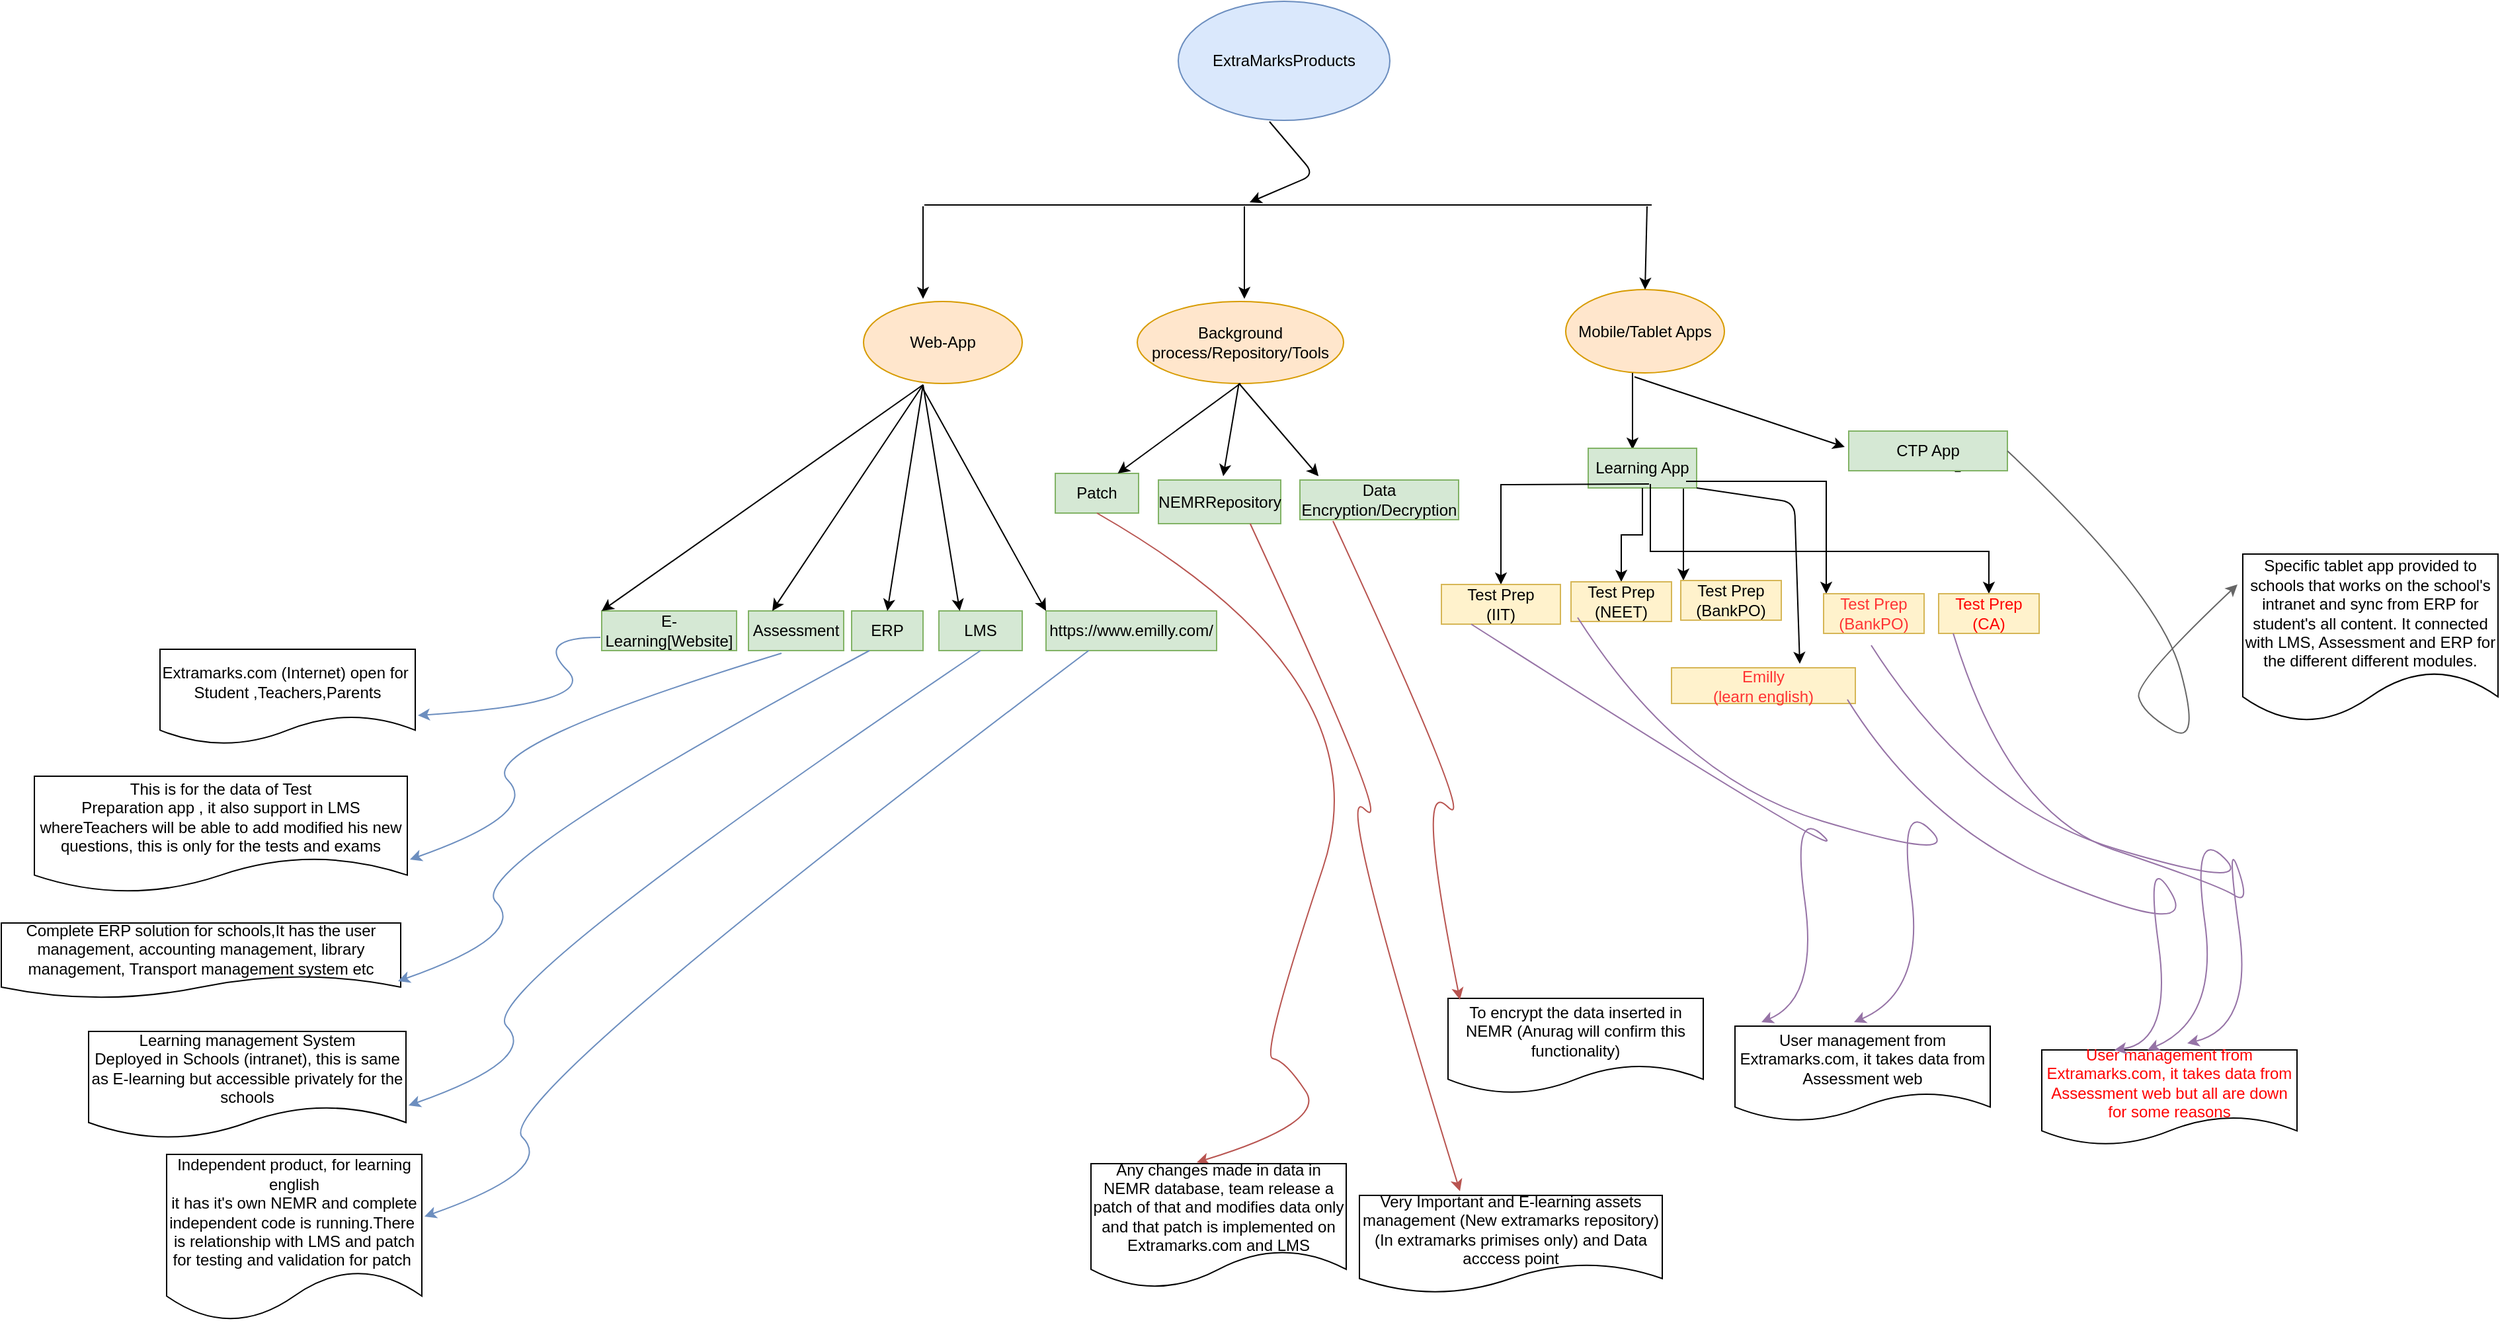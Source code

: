 <mxfile version="13.3.2" type="github"><diagram id="BCbc3mF4ZoidxvFzRcBq" name="Page-1"><mxGraphModel dx="2646" dy="1665" grid="1" gridSize="1" guides="1" tooltips="1" connect="1" arrows="1" fold="1" page="1" pageScale="1" pageWidth="850" pageHeight="1100" math="0" shadow="0"><root><mxCell id="0"/><mxCell id="1" parent="0"/><mxCell id="Dzuqvc5U4LRDvg6_g3HF-1" value="ExtraMarksProducts" style="ellipse;whiteSpace=wrap;html=1;fillColor=#dae8fc;strokeColor=#6c8ebf;" vertex="1" parent="1"><mxGeometry x="11" y="-10" width="160" height="90" as="geometry"/></mxCell><mxCell id="Dzuqvc5U4LRDvg6_g3HF-10" value="" style="endArrow=none;html=1;" edge="1" parent="1"><mxGeometry width="50" height="50" relative="1" as="geometry"><mxPoint x="-181" y="144" as="sourcePoint"/><mxPoint x="369" y="144" as="targetPoint"/><Array as="points"/></mxGeometry></mxCell><mxCell id="Dzuqvc5U4LRDvg6_g3HF-12" value="Web-App" style="ellipse;whiteSpace=wrap;html=1;fillColor=#ffe6cc;strokeColor=#d79b00;" vertex="1" parent="1"><mxGeometry x="-227" y="217" width="120" height="62" as="geometry"/></mxCell><mxCell id="Dzuqvc5U4LRDvg6_g3HF-14" value="" style="endArrow=classic;html=1;" edge="1" parent="1"><mxGeometry width="50" height="50" relative="1" as="geometry"><mxPoint x="16" y="312" as="sourcePoint"/><mxPoint x="16" y="312" as="targetPoint"/></mxGeometry></mxCell><mxCell id="Dzuqvc5U4LRDvg6_g3HF-17" value="" style="endArrow=classic;html=1;" edge="1" parent="1"><mxGeometry width="50" height="50" relative="1" as="geometry"><mxPoint x="-182" y="145" as="sourcePoint"/><mxPoint x="-182" y="215" as="targetPoint"/><Array as="points"/></mxGeometry></mxCell><mxCell id="Dzuqvc5U4LRDvg6_g3HF-23" value="Mobile/Tablet Apps" style="ellipse;whiteSpace=wrap;html=1;fillColor=#ffe6cc;strokeColor=#d79b00;" vertex="1" parent="1"><mxGeometry x="304" y="208" width="120" height="63" as="geometry"/></mxCell><mxCell id="Dzuqvc5U4LRDvg6_g3HF-24" value="" style="endArrow=classic;html=1;entryX=0.5;entryY=0;entryDx=0;entryDy=0;" edge="1" parent="1" target="Dzuqvc5U4LRDvg6_g3HF-23"><mxGeometry width="50" height="50" relative="1" as="geometry"><mxPoint x="365.5" y="145" as="sourcePoint"/><mxPoint x="362.5" y="208" as="targetPoint"/><Array as="points"/></mxGeometry></mxCell><mxCell id="Dzuqvc5U4LRDvg6_g3HF-25" value="" style="endArrow=classic;html=1;" edge="1" parent="1"><mxGeometry width="50" height="50" relative="1" as="geometry"><mxPoint x="354.5" y="271" as="sourcePoint"/><mxPoint x="354.5" y="329" as="targetPoint"/><Array as="points"><mxPoint x="354.5" y="271"/></Array></mxGeometry></mxCell><mxCell id="Dzuqvc5U4LRDvg6_g3HF-84" value="z" style="edgeStyle=orthogonalEdgeStyle;rounded=0;orthogonalLoop=1;jettySize=auto;html=1;exitX=0.25;exitY=0;exitDx=0;exitDy=0;" edge="1" parent="1"><mxGeometry relative="1" as="geometry"><mxPoint x="600" y="323" as="targetPoint"/><mxPoint x="619" y="342" as="sourcePoint"/></mxGeometry></mxCell><mxCell id="Dzuqvc5U4LRDvg6_g3HF-36" value="CTP App" style="rounded=0;whiteSpace=wrap;html=1;fillColor=#d5e8d4;strokeColor=#82b366;" vertex="1" parent="1"><mxGeometry x="518" y="315" width="120" height="30" as="geometry"/></mxCell><mxCell id="Dzuqvc5U4LRDvg6_g3HF-37" value="https://www.emilly.com/" style="rounded=0;whiteSpace=wrap;html=1;fillColor=#d5e8d4;strokeColor=#82b366;" vertex="1" parent="1"><mxGeometry x="-89" y="451" width="129" height="30" as="geometry"/></mxCell><mxCell id="Dzuqvc5U4LRDvg6_g3HF-38" value="ERP" style="rounded=0;whiteSpace=wrap;html=1;fillColor=#d5e8d4;strokeColor=#82b366;" vertex="1" parent="1"><mxGeometry x="-236" y="451" width="54" height="30" as="geometry"/></mxCell><mxCell id="Dzuqvc5U4LRDvg6_g3HF-39" value="Assessment" style="rounded=0;whiteSpace=wrap;html=1;fillColor=#d5e8d4;strokeColor=#82b366;" vertex="1" parent="1"><mxGeometry x="-314" y="451" width="72" height="30" as="geometry"/></mxCell><mxCell id="Dzuqvc5U4LRDvg6_g3HF-40" value="E-Learning[Website]" style="rounded=0;whiteSpace=wrap;html=1;fillColor=#d5e8d4;strokeColor=#82b366;" vertex="1" parent="1"><mxGeometry x="-425" y="451" width="102" height="30" as="geometry"/></mxCell><mxCell id="Dzuqvc5U4LRDvg6_g3HF-41" value="LMS" style="rounded=0;whiteSpace=wrap;html=1;fillColor=#d5e8d4;strokeColor=#82b366;" vertex="1" parent="1"><mxGeometry x="-170" y="451" width="63" height="30" as="geometry"/></mxCell><mxCell id="Dzuqvc5U4LRDvg6_g3HF-90" value="" style="edgeStyle=orthogonalEdgeStyle;rounded=0;orthogonalLoop=1;jettySize=auto;html=1;" edge="1" parent="1" target="Dzuqvc5U4LRDvg6_g3HF-89"><mxGeometry relative="1" as="geometry"><mxPoint x="367" y="354" as="sourcePoint"/><Array as="points"><mxPoint x="393" y="405"/><mxPoint x="393" y="405"/></Array></mxGeometry></mxCell><mxCell id="Dzuqvc5U4LRDvg6_g3HF-42" value="Learning App" style="rounded=0;whiteSpace=wrap;html=1;fillColor=#d5e8d4;strokeColor=#82b366;" vertex="1" parent="1"><mxGeometry x="321" y="328" width="82" height="30" as="geometry"/></mxCell><mxCell id="Dzuqvc5U4LRDvg6_g3HF-89" value="Test Prep&lt;br&gt;(BankPO)" style="rounded=0;whiteSpace=wrap;html=1;fillColor=#fff2cc;strokeColor=#d6b656;" vertex="1" parent="1"><mxGeometry x="391" y="428" width="76" height="30" as="geometry"/></mxCell><mxCell id="Dzuqvc5U4LRDvg6_g3HF-45" value="Background process/Repository/Tools" style="ellipse;whiteSpace=wrap;html=1;fillColor=#ffe6cc;strokeColor=#d79b00;" vertex="1" parent="1"><mxGeometry x="-20" y="217" width="156" height="62" as="geometry"/></mxCell><mxCell id="Dzuqvc5U4LRDvg6_g3HF-46" value="" style="endArrow=classic;html=1;" edge="1" parent="1"><mxGeometry width="50" height="50" relative="1" as="geometry"><mxPoint x="61" y="145" as="sourcePoint"/><mxPoint x="61" y="215" as="targetPoint"/><Array as="points"/></mxGeometry></mxCell><mxCell id="Dzuqvc5U4LRDvg6_g3HF-56" value="Data Encryption/Decryption" style="rounded=0;whiteSpace=wrap;html=1;fillColor=#d5e8d4;strokeColor=#82b366;" vertex="1" parent="1"><mxGeometry x="103" y="352" width="120" height="30" as="geometry"/></mxCell><mxCell id="Dzuqvc5U4LRDvg6_g3HF-57" value="NEMRRepository" style="rounded=0;whiteSpace=wrap;html=1;fillColor=#d5e8d4;strokeColor=#82b366;" vertex="1" parent="1"><mxGeometry x="-4" y="352" width="92.5" height="33" as="geometry"/></mxCell><mxCell id="Dzuqvc5U4LRDvg6_g3HF-58" value="Patch" style="rounded=0;whiteSpace=wrap;html=1;fillColor=#d5e8d4;strokeColor=#82b366;" vertex="1" parent="1"><mxGeometry x="-82" y="347" width="63" height="30" as="geometry"/></mxCell><mxCell id="Dzuqvc5U4LRDvg6_g3HF-68" value="" style="endArrow=classic;html=1;entryX=0;entryY=0;entryDx=0;entryDy=0;" edge="1" parent="1" target="Dzuqvc5U4LRDvg6_g3HF-40"><mxGeometry width="50" height="50" relative="1" as="geometry"><mxPoint x="-182" y="280" as="sourcePoint"/><mxPoint x="-191" y="373" as="targetPoint"/></mxGeometry></mxCell><mxCell id="Dzuqvc5U4LRDvg6_g3HF-74" value="" style="endArrow=classic;html=1;entryX=0.25;entryY=0;entryDx=0;entryDy=0;" edge="1" parent="1" target="Dzuqvc5U4LRDvg6_g3HF-39"><mxGeometry width="50" height="50" relative="1" as="geometry"><mxPoint x="-182" y="280" as="sourcePoint"/><mxPoint x="-170" y="370" as="targetPoint"/></mxGeometry></mxCell><mxCell id="Dzuqvc5U4LRDvg6_g3HF-75" value="" style="endArrow=classic;html=1;entryX=0.5;entryY=0;entryDx=0;entryDy=0;" edge="1" parent="1" target="Dzuqvc5U4LRDvg6_g3HF-38"><mxGeometry width="50" height="50" relative="1" as="geometry"><mxPoint x="-182" y="280" as="sourcePoint"/><mxPoint x="-134" y="334" as="targetPoint"/></mxGeometry></mxCell><mxCell id="Dzuqvc5U4LRDvg6_g3HF-76" value="" style="endArrow=classic;html=1;entryX=0.25;entryY=0;entryDx=0;entryDy=0;" edge="1" parent="1" target="Dzuqvc5U4LRDvg6_g3HF-41"><mxGeometry width="50" height="50" relative="1" as="geometry"><mxPoint x="-182" y="280" as="sourcePoint"/><mxPoint x="-146" y="442" as="targetPoint"/></mxGeometry></mxCell><mxCell id="Dzuqvc5U4LRDvg6_g3HF-77" value="" style="endArrow=classic;html=1;entryX=0;entryY=0;entryDx=0;entryDy=0;" edge="1" parent="1" target="Dzuqvc5U4LRDvg6_g3HF-37"><mxGeometry width="50" height="50" relative="1" as="geometry"><mxPoint x="-182" y="283" as="sourcePoint"/><mxPoint x="-128" y="424" as="targetPoint"/></mxGeometry></mxCell><mxCell id="Dzuqvc5U4LRDvg6_g3HF-78" value="" style="endArrow=classic;html=1;exitX=0.5;exitY=1;exitDx=0;exitDy=0;entryX=0.75;entryY=0;entryDx=0;entryDy=0;" edge="1" parent="1" source="Dzuqvc5U4LRDvg6_g3HF-45" target="Dzuqvc5U4LRDvg6_g3HF-58"><mxGeometry width="50" height="50" relative="1" as="geometry"><mxPoint x="-9" y="303" as="sourcePoint"/><mxPoint x="-9" y="352" as="targetPoint"/></mxGeometry></mxCell><mxCell id="Dzuqvc5U4LRDvg6_g3HF-82" value="" style="endArrow=classic;html=1;exitX=0;exitY=1;exitDx=0;exitDy=0;" edge="1" parent="1"><mxGeometry width="50" height="50" relative="1" as="geometry"><mxPoint x="56.846" y="279.0" as="sourcePoint"/><mxPoint x="45" y="349.08" as="targetPoint"/></mxGeometry></mxCell><mxCell id="Dzuqvc5U4LRDvg6_g3HF-83" value="" style="endArrow=classic;html=1;" edge="1" parent="1"><mxGeometry width="50" height="50" relative="1" as="geometry"><mxPoint x="56.93" y="279" as="sourcePoint"/><mxPoint x="117.08" y="349.08" as="targetPoint"/></mxGeometry></mxCell><mxCell id="Dzuqvc5U4LRDvg6_g3HF-85" style="edgeStyle=orthogonalEdgeStyle;rounded=0;orthogonalLoop=1;jettySize=auto;html=1;exitX=0.5;exitY=1;exitDx=0;exitDy=0;" edge="1" parent="1" source="Dzuqvc5U4LRDvg6_g3HF-1" target="Dzuqvc5U4LRDvg6_g3HF-1"><mxGeometry relative="1" as="geometry"/></mxCell><mxCell id="Dzuqvc5U4LRDvg6_g3HF-93" value="" style="edgeStyle=orthogonalEdgeStyle;rounded=0;orthogonalLoop=1;jettySize=auto;html=1;exitX=0.5;exitY=1;exitDx=0;exitDy=0;" edge="1" parent="1" target="Dzuqvc5U4LRDvg6_g3HF-94" source="Dzuqvc5U4LRDvg6_g3HF-42"><mxGeometry relative="1" as="geometry"><mxPoint x="369" y="355" as="sourcePoint"/></mxGeometry></mxCell><mxCell id="Dzuqvc5U4LRDvg6_g3HF-97" style="edgeStyle=orthogonalEdgeStyle;rounded=0;orthogonalLoop=1;jettySize=auto;html=1;exitX=0.5;exitY=0;exitDx=0;exitDy=0;" edge="1" parent="1" source="Dzuqvc5U4LRDvg6_g3HF-94"><mxGeometry relative="1" as="geometry"><mxPoint x="354" y="453" as="targetPoint"/></mxGeometry></mxCell><mxCell id="Dzuqvc5U4LRDvg6_g3HF-94" value="Test Prep&lt;br&gt;(NEET)" style="rounded=0;whiteSpace=wrap;html=1;fillColor=#fff2cc;strokeColor=#d6b656;" vertex="1" parent="1"><mxGeometry x="308" y="429" width="76" height="30" as="geometry"/></mxCell><mxCell id="Dzuqvc5U4LRDvg6_g3HF-95" value="" style="edgeStyle=orthogonalEdgeStyle;rounded=0;orthogonalLoop=1;jettySize=auto;html=1;" edge="1" parent="1" target="Dzuqvc5U4LRDvg6_g3HF-96"><mxGeometry relative="1" as="geometry"><mxPoint x="367" y="355" as="sourcePoint"/></mxGeometry></mxCell><mxCell id="Dzuqvc5U4LRDvg6_g3HF-96" value="Test Prep&lt;br&gt;(IIT)" style="rounded=0;whiteSpace=wrap;html=1;fillColor=#fff2cc;strokeColor=#d6b656;" vertex="1" parent="1"><mxGeometry x="210" y="431" width="90" height="30" as="geometry"/></mxCell><mxCell id="Dzuqvc5U4LRDvg6_g3HF-101" value="" style="edgeStyle=orthogonalEdgeStyle;rounded=0;orthogonalLoop=1;jettySize=auto;html=1;" edge="1" parent="1" target="Dzuqvc5U4LRDvg6_g3HF-102"><mxGeometry relative="1" as="geometry"><mxPoint x="368" y="355" as="sourcePoint"/><Array as="points"><mxPoint x="394" y="406"/><mxPoint x="394" y="406"/></Array></mxGeometry></mxCell><mxCell id="Dzuqvc5U4LRDvg6_g3HF-102" value="&lt;font color=&quot;#ff0000&quot;&gt;Test Prep&lt;br&gt;(CA)&lt;/font&gt;" style="rounded=0;whiteSpace=wrap;html=1;fillColor=#fff2cc;strokeColor=#d6b656;" vertex="1" parent="1"><mxGeometry x="586" y="438" width="76" height="30" as="geometry"/></mxCell><mxCell id="Dzuqvc5U4LRDvg6_g3HF-103" value="" style="edgeStyle=orthogonalEdgeStyle;rounded=0;orthogonalLoop=1;jettySize=auto;html=1;" edge="1" parent="1" target="Dzuqvc5U4LRDvg6_g3HF-104"><mxGeometry relative="1" as="geometry"><mxPoint x="395" y="353" as="sourcePoint"/><Array as="points"><mxPoint x="501" y="415"/><mxPoint x="501" y="415"/></Array></mxGeometry></mxCell><mxCell id="Dzuqvc5U4LRDvg6_g3HF-104" value="&lt;font color=&quot;#ff3333&quot;&gt;Test Prep&lt;br&gt;(BankPO)&lt;/font&gt;" style="rounded=0;whiteSpace=wrap;html=1;fillColor=#fff2cc;strokeColor=#d6b656;" vertex="1" parent="1"><mxGeometry x="499" y="438" width="76" height="30" as="geometry"/></mxCell><mxCell id="Dzuqvc5U4LRDvg6_g3HF-106" value="" style="endArrow=classic;html=1;" edge="1" parent="1"><mxGeometry width="50" height="50" relative="1" as="geometry"><mxPoint x="356" y="274" as="sourcePoint"/><mxPoint x="515" y="327" as="targetPoint"/></mxGeometry></mxCell><mxCell id="Dzuqvc5U4LRDvg6_g3HF-108" value="&lt;font color=&quot;#ff3333&quot;&gt;Emilly&lt;br&gt;(learn english)&lt;/font&gt;" style="rounded=0;whiteSpace=wrap;html=1;fillColor=#fff2cc;strokeColor=#d6b656;" vertex="1" parent="1"><mxGeometry x="384" y="494" width="139" height="27" as="geometry"/></mxCell><mxCell id="Dzuqvc5U4LRDvg6_g3HF-109" value="" style="endArrow=classic;html=1;exitX=1;exitY=1;exitDx=0;exitDy=0;" edge="1" parent="1" source="Dzuqvc5U4LRDvg6_g3HF-42"><mxGeometry width="50" height="50" relative="1" as="geometry"><mxPoint x="397" y="363" as="sourcePoint"/><mxPoint x="481" y="491" as="targetPoint"/><Array as="points"><mxPoint x="477" y="369"/></Array></mxGeometry></mxCell><mxCell id="Dzuqvc5U4LRDvg6_g3HF-110" value="Extramarks.com (Internet) open for&amp;nbsp;&lt;br&gt;Student ,Teachers,Parents" style="shape=document;whiteSpace=wrap;html=1;boundedLbl=1;" vertex="1" parent="1"><mxGeometry x="-759" y="480" width="193" height="72" as="geometry"/></mxCell><mxCell id="Dzuqvc5U4LRDvg6_g3HF-113" value="" style="curved=1;endArrow=classic;html=1;fillColor=#dae8fc;strokeColor=#6c8ebf;" edge="1" parent="1"><mxGeometry width="50" height="50" relative="1" as="geometry"><mxPoint x="-426" y="471" as="sourcePoint"/><mxPoint x="-564" y="530" as="targetPoint"/><Array as="points"><mxPoint x="-476" y="471"/><mxPoint x="-426" y="521"/></Array></mxGeometry></mxCell><mxCell id="Dzuqvc5U4LRDvg6_g3HF-114" value="This is for the data of Test &lt;br&gt;Preparation app , it also support in LMS whereTeachers will be able to add modified his new questions, this is only for the tests and exams" style="shape=document;whiteSpace=wrap;html=1;boundedLbl=1;" vertex="1" parent="1"><mxGeometry x="-854" y="576" width="282" height="88" as="geometry"/></mxCell><mxCell id="Dzuqvc5U4LRDvg6_g3HF-115" value="" style="curved=1;endArrow=classic;html=1;exitX=0.347;exitY=1.067;exitDx=0;exitDy=0;exitPerimeter=0;fillColor=#dae8fc;strokeColor=#6c8ebf;" edge="1" parent="1" source="Dzuqvc5U4LRDvg6_g3HF-39"><mxGeometry width="50" height="50" relative="1" as="geometry"><mxPoint x="-276" y="486" as="sourcePoint"/><mxPoint x="-570" y="639" as="targetPoint"/><Array as="points"><mxPoint x="-521" y="554"/><mxPoint x="-471" y="604"/></Array></mxGeometry></mxCell><mxCell id="Dzuqvc5U4LRDvg6_g3HF-116" value="Complete ERP solution for schools,It has the user management, accounting management, library management, Transport management system etc" style="shape=document;whiteSpace=wrap;html=1;boundedLbl=1;" vertex="1" parent="1"><mxGeometry x="-879" y="687" width="302" height="57" as="geometry"/></mxCell><mxCell id="Dzuqvc5U4LRDvg6_g3HF-117" value="" style="curved=1;endArrow=classic;html=1;exitX=0.25;exitY=1;exitDx=0;exitDy=0;fillColor=#dae8fc;strokeColor=#6c8ebf;" edge="1" parent="1" source="Dzuqvc5U4LRDvg6_g3HF-38"><mxGeometry width="50" height="50" relative="1" as="geometry"><mxPoint x="-480" y="646" as="sourcePoint"/><mxPoint x="-579" y="731" as="targetPoint"/><Array as="points"><mxPoint x="-530" y="646"/><mxPoint x="-480" y="696"/></Array></mxGeometry></mxCell><mxCell id="Dzuqvc5U4LRDvg6_g3HF-118" value="Learning management System&lt;br&gt;Deployed in Schools (intranet), this is same as E-learning but accessible privately for the schools" style="shape=document;whiteSpace=wrap;html=1;boundedLbl=1;" vertex="1" parent="1"><mxGeometry x="-813" y="769" width="240" height="81" as="geometry"/></mxCell><mxCell id="Dzuqvc5U4LRDvg6_g3HF-119" value="" style="curved=1;endArrow=classic;html=1;exitX=0.5;exitY=1;exitDx=0;exitDy=0;fillColor=#dae8fc;strokeColor=#6c8ebf;" edge="1" parent="1" source="Dzuqvc5U4LRDvg6_g3HF-41"><mxGeometry width="50" height="50" relative="1" as="geometry"><mxPoint x="-182" y="548" as="sourcePoint"/><mxPoint x="-571" y="825" as="targetPoint"/><Array as="points"><mxPoint x="-522" y="740"/><mxPoint x="-472" y="790"/></Array></mxGeometry></mxCell><mxCell id="Dzuqvc5U4LRDvg6_g3HF-120" value="Independent product, for learning english&lt;br&gt;it has it's own NEMR and complete independent code is running.There&amp;nbsp;&lt;br&gt;is relationship with LMS and patch for testing and validation for patch&amp;nbsp;" style="shape=document;whiteSpace=wrap;html=1;boundedLbl=1;" vertex="1" parent="1"><mxGeometry x="-754" y="862" width="193" height="126" as="geometry"/></mxCell><mxCell id="Dzuqvc5U4LRDvg6_g3HF-121" value="" style="curved=1;endArrow=classic;html=1;exitX=0.25;exitY=1;exitDx=0;exitDy=0;fillColor=#dae8fc;strokeColor=#6c8ebf;" edge="1" parent="1" source="Dzuqvc5U4LRDvg6_g3HF-37"><mxGeometry width="50" height="50" relative="1" as="geometry"><mxPoint x="-64" y="491" as="sourcePoint"/><mxPoint x="-559" y="909" as="targetPoint"/><Array as="points"><mxPoint x="-510" y="824"/><mxPoint x="-460" y="874"/></Array></mxGeometry></mxCell><mxCell id="Dzuqvc5U4LRDvg6_g3HF-122" value="Very Important and E-learning assets management (New extramarks repository) (In extramarks primises only) and Data acccess point" style="shape=document;whiteSpace=wrap;html=1;boundedLbl=1;" vertex="1" parent="1"><mxGeometry x="148" y="893" width="229" height="74" as="geometry"/></mxCell><mxCell id="Dzuqvc5U4LRDvg6_g3HF-123" value="" style="curved=1;endArrow=classic;html=1;exitX=0.5;exitY=1;exitDx=0;exitDy=0;fillColor=#f8cecc;strokeColor=#b85450;" edge="1" parent="1" source="Dzuqvc5U4LRDvg6_g3HF-58"><mxGeometry width="50" height="50" relative="1" as="geometry"><mxPoint x="77" y="400" as="sourcePoint"/><mxPoint x="25" y="868" as="targetPoint"/><Array as="points"><mxPoint x="168" y="502"/><mxPoint x="73" y="788"/><mxPoint x="92" y="791"/><mxPoint x="123" y="838"/></Array></mxGeometry></mxCell><mxCell id="Dzuqvc5U4LRDvg6_g3HF-124" value="Any changes made in data in NEMR database, team release a patch of that and modifies data only and that patch is implemented on Extramarks.com and LMS" style="shape=document;whiteSpace=wrap;html=1;boundedLbl=1;" vertex="1" parent="1"><mxGeometry x="-55" y="869" width="193" height="94" as="geometry"/></mxCell><mxCell id="Dzuqvc5U4LRDvg6_g3HF-126" value="" style="curved=1;endArrow=classic;html=1;exitX=0.75;exitY=1;exitDx=0;exitDy=0;entryX=0.332;entryY=-0.042;entryDx=0;entryDy=0;entryPerimeter=0;fillColor=#f8cecc;strokeColor=#b85450;" edge="1" parent="1" source="Dzuqvc5U4LRDvg6_g3HF-57" target="Dzuqvc5U4LRDvg6_g3HF-122"><mxGeometry width="50" height="50" relative="1" as="geometry"><mxPoint x="115" y="472" as="sourcePoint"/><mxPoint x="198" y="767" as="targetPoint"/><Array as="points"><mxPoint x="177" y="626"/><mxPoint x="127" y="576"/></Array></mxGeometry></mxCell><mxCell id="Dzuqvc5U4LRDvg6_g3HF-127" value="To encrypt the data inserted in NEMR (Anurag will confirm this functionality)" style="shape=document;whiteSpace=wrap;html=1;boundedLbl=1;" vertex="1" parent="1"><mxGeometry x="215" y="744" width="193" height="72" as="geometry"/></mxCell><mxCell id="Dzuqvc5U4LRDvg6_g3HF-128" value="" style="curved=1;endArrow=classic;html=1;exitX=0.75;exitY=1;exitDx=0;exitDy=0;fillColor=#f8cecc;strokeColor=#b85450;" edge="1" parent="1"><mxGeometry width="50" height="50" relative="1" as="geometry"><mxPoint x="127.995" y="383" as="sourcePoint"/><mxPoint x="224" y="745" as="targetPoint"/><Array as="points"><mxPoint x="239.62" y="624"/><mxPoint x="189.62" y="574"/></Array></mxGeometry></mxCell><mxCell id="Dzuqvc5U4LRDvg6_g3HF-129" value="Specific tablet app provided to schools that works on the school's intranet and sync from ERP for student's all content. It connected with LMS, Assessment and ERP for the different different modules." style="shape=document;whiteSpace=wrap;html=1;boundedLbl=1;" vertex="1" parent="1"><mxGeometry x="816" y="408" width="193" height="127" as="geometry"/></mxCell><mxCell id="Dzuqvc5U4LRDvg6_g3HF-130" value="" style="curved=1;endArrow=classic;html=1;exitX=1;exitY=0.5;exitDx=0;exitDy=0;fillColor=#f5f5f5;strokeColor=#666666;" edge="1" parent="1" source="Dzuqvc5U4LRDvg6_g3HF-36"><mxGeometry width="50" height="50" relative="1" as="geometry"><mxPoint x="673.005" y="313" as="sourcePoint"/><mxPoint x="812" y="431" as="targetPoint"/><Array as="points"><mxPoint x="753" y="438"/><mxPoint x="784.63" y="554"/><mxPoint x="740" y="528"/><mxPoint x="734.63" y="504"/></Array></mxGeometry></mxCell><mxCell id="Dzuqvc5U4LRDvg6_g3HF-132" value="User management from Extramarks.com, it takes data from Assessment web" style="shape=document;whiteSpace=wrap;html=1;boundedLbl=1;" vertex="1" parent="1"><mxGeometry x="432" y="765" width="193" height="72" as="geometry"/></mxCell><mxCell id="Dzuqvc5U4LRDvg6_g3HF-133" value="" style="curved=1;endArrow=classic;html=1;exitX=0.25;exitY=1;exitDx=0;exitDy=0;fillColor=#e1d5e7;strokeColor=#9673a6;" edge="1" parent="1" source="Dzuqvc5U4LRDvg6_g3HF-96"><mxGeometry width="50" height="50" relative="1" as="geometry"><mxPoint x="412.995" y="406" as="sourcePoint"/><mxPoint x="452" y="762" as="targetPoint"/><Array as="points"><mxPoint x="524.62" y="647"/><mxPoint x="474.62" y="597"/><mxPoint x="495" y="744"/></Array></mxGeometry></mxCell><mxCell id="Dzuqvc5U4LRDvg6_g3HF-134" value="" style="curved=1;endArrow=classic;html=1;exitX=0.25;exitY=1;exitDx=0;exitDy=0;fillColor=#e1d5e7;strokeColor=#9673a6;" edge="1" parent="1"><mxGeometry width="50" height="50" relative="1" as="geometry"><mxPoint x="313" y="456" as="sourcePoint"/><mxPoint x="522" y="762" as="targetPoint"/><Array as="points"><mxPoint x="391" y="578"/><mxPoint x="605.12" y="642"/><mxPoint x="555.12" y="592"/><mxPoint x="575.5" y="739"/></Array></mxGeometry></mxCell><mxCell id="Dzuqvc5U4LRDvg6_g3HF-135" value="&lt;font color=&quot;#ff0000&quot;&gt;User management from Extramarks.com, it takes data from Assessment web but all are down for some reasons&lt;/font&gt;" style="shape=document;whiteSpace=wrap;html=1;boundedLbl=1;" vertex="1" parent="1"><mxGeometry x="664" y="783" width="193" height="72" as="geometry"/></mxCell><mxCell id="Dzuqvc5U4LRDvg6_g3HF-136" value="" style="curved=1;endArrow=classic;html=1;fillColor=#e1d5e7;strokeColor=#9673a6;entryX=0.285;entryY=0;entryDx=0;entryDy=0;entryPerimeter=0;" edge="1" parent="1" target="Dzuqvc5U4LRDvg6_g3HF-135"><mxGeometry width="50" height="50" relative="1" as="geometry"><mxPoint x="517" y="518" as="sourcePoint"/><mxPoint x="709" y="800" as="targetPoint"/><Array as="points"><mxPoint x="578" y="616"/><mxPoint x="782" y="699"/><mxPoint x="742.12" y="630"/><mxPoint x="762.5" y="777"/></Array></mxGeometry></mxCell><mxCell id="Dzuqvc5U4LRDvg6_g3HF-137" value="" style="curved=1;endArrow=classic;html=1;exitX=0.25;exitY=1;exitDx=0;exitDy=0;fillColor=#e1d5e7;strokeColor=#9673a6;" edge="1" parent="1"><mxGeometry width="50" height="50" relative="1" as="geometry"><mxPoint x="535" y="477" as="sourcePoint"/><mxPoint x="744" y="783" as="targetPoint"/><Array as="points"><mxPoint x="613" y="599"/><mxPoint x="827.12" y="663"/><mxPoint x="777.12" y="613"/><mxPoint x="797.5" y="760"/></Array></mxGeometry></mxCell><mxCell id="Dzuqvc5U4LRDvg6_g3HF-138" value="" style="curved=1;endArrow=classic;html=1;exitX=0.145;exitY=1;exitDx=0;exitDy=0;fillColor=#e1d5e7;strokeColor=#9673a6;exitPerimeter=0;" edge="1" parent="1" source="Dzuqvc5U4LRDvg6_g3HF-102"><mxGeometry width="50" height="50" relative="1" as="geometry"><mxPoint x="561" y="483" as="sourcePoint"/><mxPoint x="774" y="778" as="targetPoint"/><Array as="points"><mxPoint x="639" y="605"/><mxPoint x="797" y="658"/><mxPoint x="822" y="674"/><mxPoint x="803.12" y="619"/><mxPoint x="823.5" y="766"/></Array></mxGeometry></mxCell><mxCell id="Dzuqvc5U4LRDvg6_g3HF-139" value="" style="endArrow=classic;html=1;" edge="1" parent="1"><mxGeometry width="50" height="50" relative="1" as="geometry"><mxPoint x="80" y="81" as="sourcePoint"/><mxPoint x="65" y="142" as="targetPoint"/><Array as="points"><mxPoint x="114" y="121"/></Array></mxGeometry></mxCell></root></mxGraphModel></diagram></mxfile>